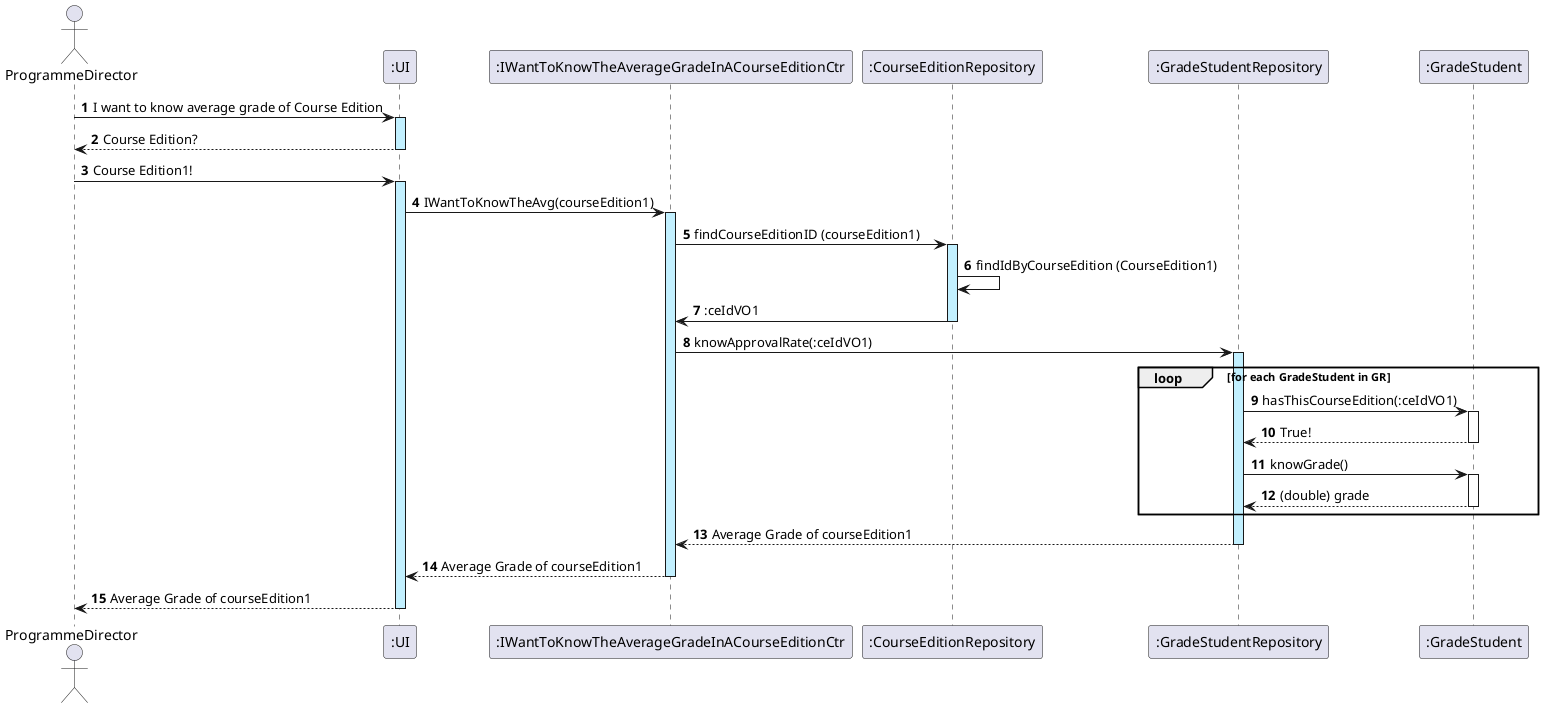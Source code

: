 @startuml
actor ProgrammeDirector
participant ":UI" as UI
participant ":IWantToKnowTheAverageGradeInACourseEditionCtr" as KA
participant ":CourseEditionRepository" as CER
participant ":GradeStudentRepository" as GR
participant ":GradeStudent" as GradeStudent
autonumber


ProgrammeDirector -> UI ++ #application: I want to know average grade of Course Edition
UI --> ProgrammeDirector -- : Course Edition?
ProgrammeDirector -> UI ++ #application: Course Edition1!
UI -> KA ++ #application : IWantToKnowTheAvg(courseEdition1)
KA -> CER ++ #application : findCourseEditionID (courseEdition1)
CER -> CER : findIdByCourseEdition (CourseEdition1)
CER -> KA :  :ceIdVO1
deactivate CER
KA -> GR ++ #application : knowApprovalRate(:ceIdVO1)



loop for each GradeStudent in GR
    GR -> GradeStudent : hasThisCourseEdition(:ceIdVO1)
    activate GradeStudent
    GradeStudent --> GR : True!
    deactivate GradeStudent

    GR -> GradeStudent : knowGrade()
    activate GradeStudent
    GradeStudent --> GR : (double) grade
    deactivate GradeStudent
end


GR --> KA --: Average Grade of courseEdition1
KA --> UI --: Average Grade of courseEdition1
UI --> ProgrammeDirector --: Average Grade of courseEdition1

@enduml